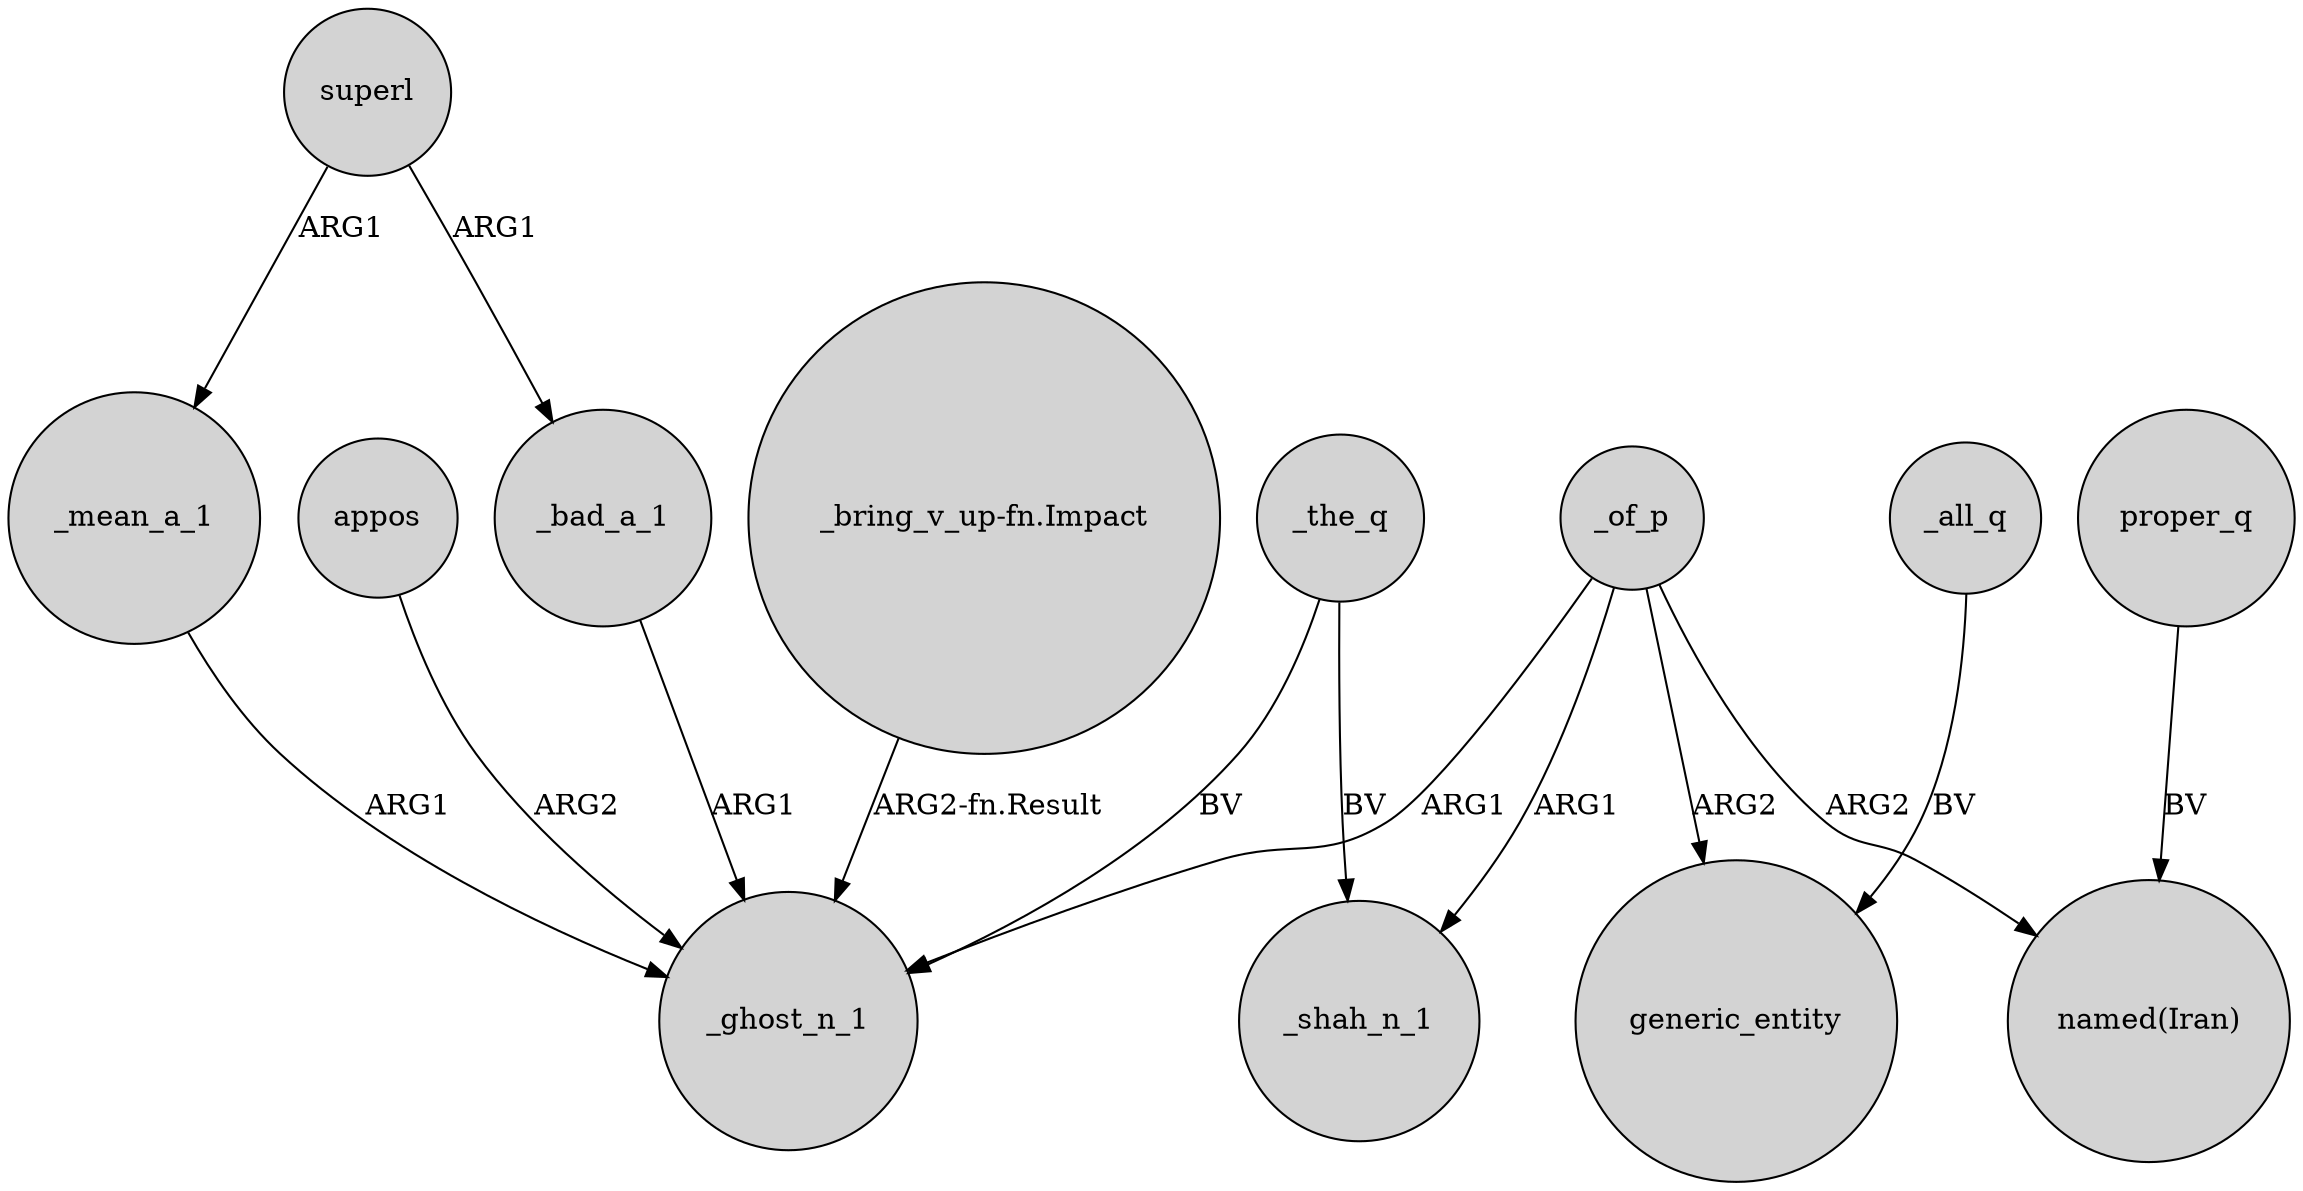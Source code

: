 digraph {
	node [shape=circle style=filled]
	superl -> _mean_a_1 [label=ARG1]
	proper_q -> "named(Iran)" [label=BV]
	_of_p -> "named(Iran)" [label=ARG2]
	_the_q -> _shah_n_1 [label=BV]
	_mean_a_1 -> _ghost_n_1 [label=ARG1]
	_of_p -> generic_entity [label=ARG2]
	appos -> _ghost_n_1 [label=ARG2]
	_all_q -> generic_entity [label=BV]
	_bad_a_1 -> _ghost_n_1 [label=ARG1]
	_the_q -> _ghost_n_1 [label=BV]
	superl -> _bad_a_1 [label=ARG1]
	_of_p -> _shah_n_1 [label=ARG1]
	_of_p -> _ghost_n_1 [label=ARG1]
	"_bring_v_up-fn.Impact" -> _ghost_n_1 [label="ARG2-fn.Result"]
}
